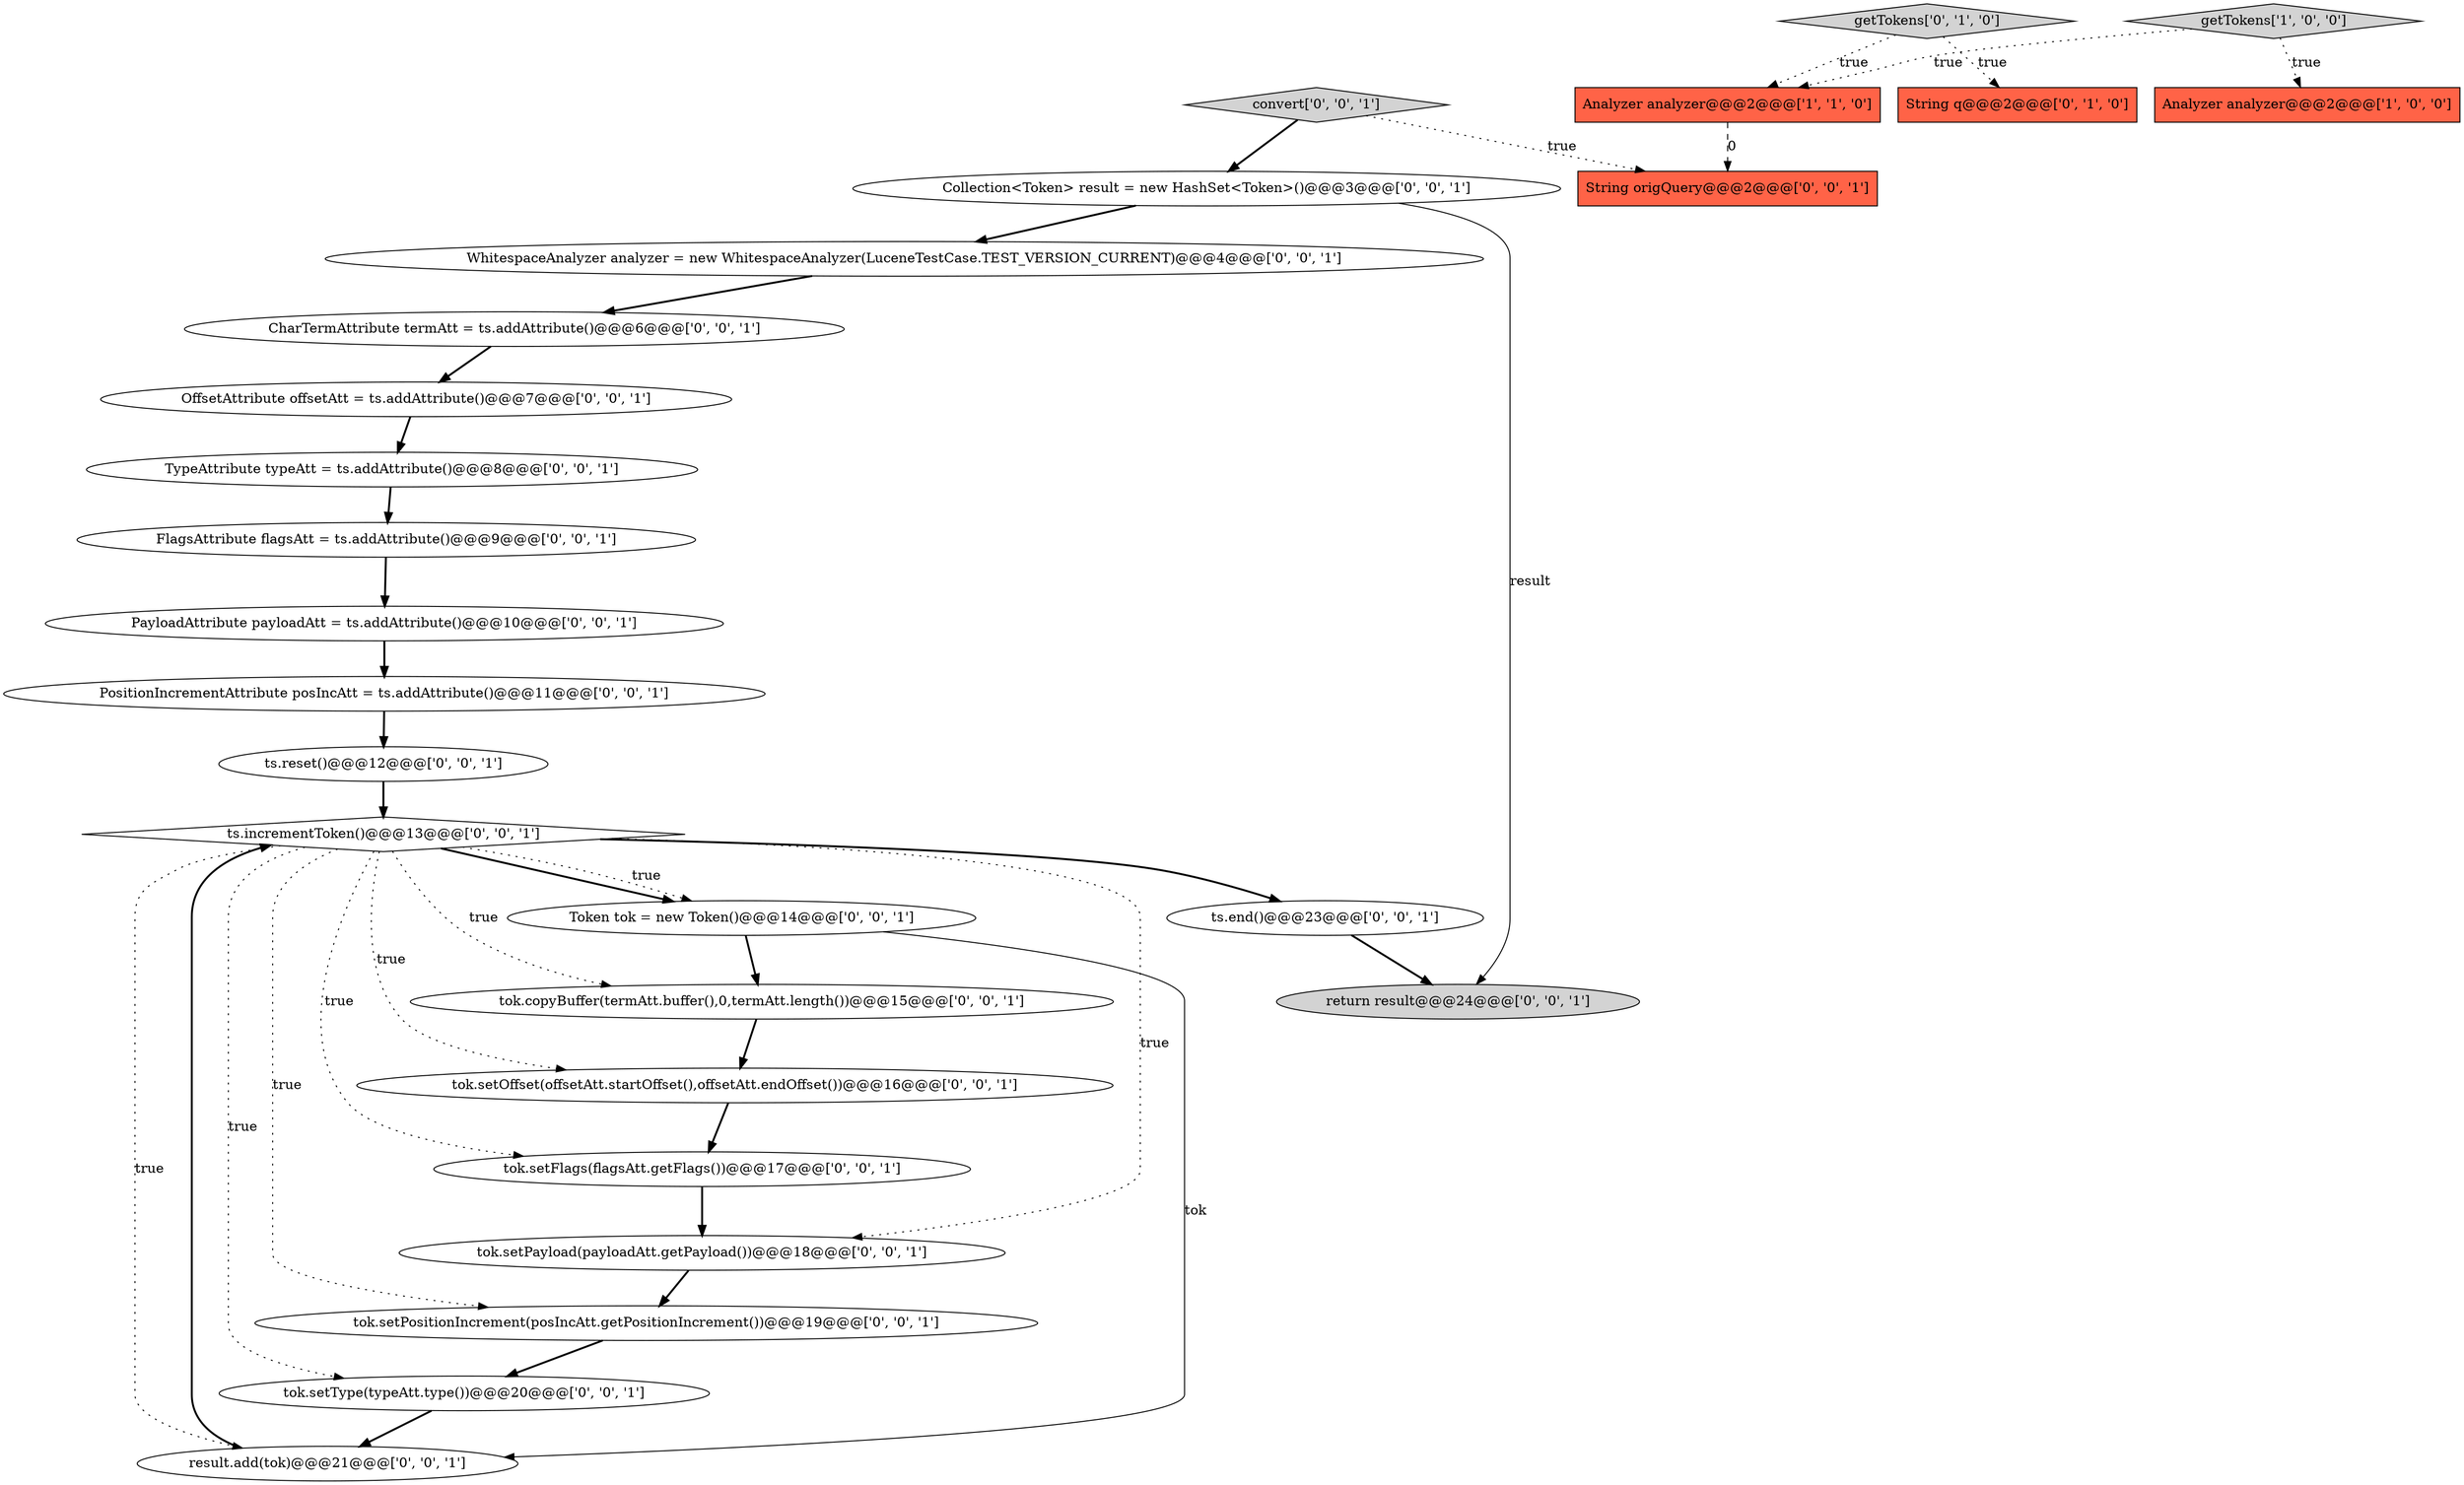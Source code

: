 digraph {
7 [style = filled, label = "WhitespaceAnalyzer analyzer = new WhitespaceAnalyzer(LuceneTestCase.TEST_VERSION_CURRENT)@@@4@@@['0', '0', '1']", fillcolor = white, shape = ellipse image = "AAA0AAABBB3BBB"];
12 [style = filled, label = "PositionIncrementAttribute posIncAtt = ts.addAttribute()@@@11@@@['0', '0', '1']", fillcolor = white, shape = ellipse image = "AAA0AAABBB3BBB"];
6 [style = filled, label = "String origQuery@@@2@@@['0', '0', '1']", fillcolor = tomato, shape = box image = "AAA0AAABBB3BBB"];
23 [style = filled, label = "tok.setFlags(flagsAtt.getFlags())@@@17@@@['0', '0', '1']", fillcolor = white, shape = ellipse image = "AAA0AAABBB3BBB"];
13 [style = filled, label = "ts.reset()@@@12@@@['0', '0', '1']", fillcolor = white, shape = ellipse image = "AAA0AAABBB3BBB"];
24 [style = filled, label = "FlagsAttribute flagsAtt = ts.addAttribute()@@@9@@@['0', '0', '1']", fillcolor = white, shape = ellipse image = "AAA0AAABBB3BBB"];
16 [style = filled, label = "PayloadAttribute payloadAtt = ts.addAttribute()@@@10@@@['0', '0', '1']", fillcolor = white, shape = ellipse image = "AAA0AAABBB3BBB"];
18 [style = filled, label = "ts.incrementToken()@@@13@@@['0', '0', '1']", fillcolor = white, shape = diamond image = "AAA0AAABBB3BBB"];
4 [style = filled, label = "getTokens['0', '1', '0']", fillcolor = lightgray, shape = diamond image = "AAA0AAABBB2BBB"];
0 [style = filled, label = "Analyzer analyzer@@@2@@@['1', '0', '0']", fillcolor = tomato, shape = box image = "AAA0AAABBB1BBB"];
9 [style = filled, label = "convert['0', '0', '1']", fillcolor = lightgray, shape = diamond image = "AAA0AAABBB3BBB"];
25 [style = filled, label = "CharTermAttribute termAtt = ts.addAttribute()@@@6@@@['0', '0', '1']", fillcolor = white, shape = ellipse image = "AAA0AAABBB3BBB"];
14 [style = filled, label = "return result@@@24@@@['0', '0', '1']", fillcolor = lightgray, shape = ellipse image = "AAA0AAABBB3BBB"];
21 [style = filled, label = "ts.end()@@@23@@@['0', '0', '1']", fillcolor = white, shape = ellipse image = "AAA0AAABBB3BBB"];
10 [style = filled, label = "OffsetAttribute offsetAtt = ts.addAttribute()@@@7@@@['0', '0', '1']", fillcolor = white, shape = ellipse image = "AAA0AAABBB3BBB"];
19 [style = filled, label = "tok.copyBuffer(termAtt.buffer(),0,termAtt.length())@@@15@@@['0', '0', '1']", fillcolor = white, shape = ellipse image = "AAA0AAABBB3BBB"];
2 [style = filled, label = "Analyzer analyzer@@@2@@@['1', '1', '0']", fillcolor = tomato, shape = box image = "AAA0AAABBB1BBB"];
17 [style = filled, label = "Collection<Token> result = new HashSet<Token>()@@@3@@@['0', '0', '1']", fillcolor = white, shape = ellipse image = "AAA0AAABBB3BBB"];
26 [style = filled, label = "tok.setPayload(payloadAtt.getPayload())@@@18@@@['0', '0', '1']", fillcolor = white, shape = ellipse image = "AAA0AAABBB3BBB"];
20 [style = filled, label = "result.add(tok)@@@21@@@['0', '0', '1']", fillcolor = white, shape = ellipse image = "AAA0AAABBB3BBB"];
15 [style = filled, label = "TypeAttribute typeAtt = ts.addAttribute()@@@8@@@['0', '0', '1']", fillcolor = white, shape = ellipse image = "AAA0AAABBB3BBB"];
1 [style = filled, label = "getTokens['1', '0', '0']", fillcolor = lightgray, shape = diamond image = "AAA0AAABBB1BBB"];
8 [style = filled, label = "tok.setOffset(offsetAtt.startOffset(),offsetAtt.endOffset())@@@16@@@['0', '0', '1']", fillcolor = white, shape = ellipse image = "AAA0AAABBB3BBB"];
22 [style = filled, label = "tok.setPositionIncrement(posIncAtt.getPositionIncrement())@@@19@@@['0', '0', '1']", fillcolor = white, shape = ellipse image = "AAA0AAABBB3BBB"];
5 [style = filled, label = "tok.setType(typeAtt.type())@@@20@@@['0', '0', '1']", fillcolor = white, shape = ellipse image = "AAA0AAABBB3BBB"];
3 [style = filled, label = "String q@@@2@@@['0', '1', '0']", fillcolor = tomato, shape = box image = "AAA0AAABBB2BBB"];
11 [style = filled, label = "Token tok = new Token()@@@14@@@['0', '0', '1']", fillcolor = white, shape = ellipse image = "AAA0AAABBB3BBB"];
10->15 [style = bold, label=""];
8->23 [style = bold, label=""];
5->20 [style = bold, label=""];
18->11 [style = bold, label=""];
18->19 [style = dotted, label="true"];
23->26 [style = bold, label=""];
9->17 [style = bold, label=""];
18->8 [style = dotted, label="true"];
11->20 [style = solid, label="tok"];
18->20 [style = dotted, label="true"];
18->23 [style = dotted, label="true"];
11->19 [style = bold, label=""];
9->6 [style = dotted, label="true"];
22->5 [style = bold, label=""];
19->8 [style = bold, label=""];
26->22 [style = bold, label=""];
17->7 [style = bold, label=""];
20->18 [style = bold, label=""];
24->16 [style = bold, label=""];
12->13 [style = bold, label=""];
18->11 [style = dotted, label="true"];
17->14 [style = solid, label="result"];
4->3 [style = dotted, label="true"];
18->26 [style = dotted, label="true"];
15->24 [style = bold, label=""];
2->6 [style = dashed, label="0"];
25->10 [style = bold, label=""];
18->5 [style = dotted, label="true"];
7->25 [style = bold, label=""];
1->0 [style = dotted, label="true"];
18->21 [style = bold, label=""];
1->2 [style = dotted, label="true"];
16->12 [style = bold, label=""];
4->2 [style = dotted, label="true"];
13->18 [style = bold, label=""];
21->14 [style = bold, label=""];
18->22 [style = dotted, label="true"];
}
